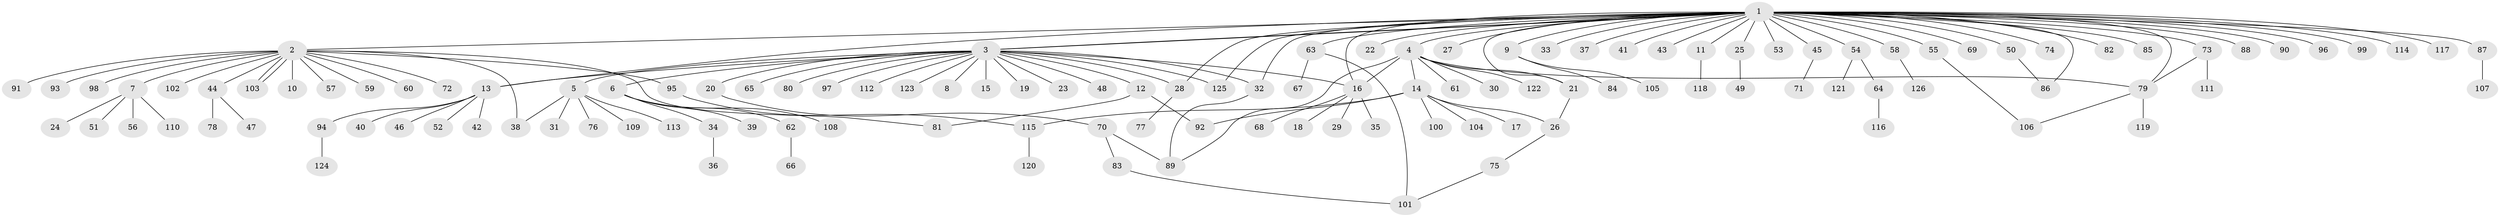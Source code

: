 // coarse degree distribution, {1: 0.88, 2: 0.04, 32: 0.02, 11: 0.02, 6: 0.02, 3: 0.02}
// Generated by graph-tools (version 1.1) at 2025/51/03/04/25 21:51:42]
// undirected, 126 vertices, 147 edges
graph export_dot {
graph [start="1"]
  node [color=gray90,style=filled];
  1;
  2;
  3;
  4;
  5;
  6;
  7;
  8;
  9;
  10;
  11;
  12;
  13;
  14;
  15;
  16;
  17;
  18;
  19;
  20;
  21;
  22;
  23;
  24;
  25;
  26;
  27;
  28;
  29;
  30;
  31;
  32;
  33;
  34;
  35;
  36;
  37;
  38;
  39;
  40;
  41;
  42;
  43;
  44;
  45;
  46;
  47;
  48;
  49;
  50;
  51;
  52;
  53;
  54;
  55;
  56;
  57;
  58;
  59;
  60;
  61;
  62;
  63;
  64;
  65;
  66;
  67;
  68;
  69;
  70;
  71;
  72;
  73;
  74;
  75;
  76;
  77;
  78;
  79;
  80;
  81;
  82;
  83;
  84;
  85;
  86;
  87;
  88;
  89;
  90;
  91;
  92;
  93;
  94;
  95;
  96;
  97;
  98;
  99;
  100;
  101;
  102;
  103;
  104;
  105;
  106;
  107;
  108;
  109;
  110;
  111;
  112;
  113;
  114;
  115;
  116;
  117;
  118;
  119;
  120;
  121;
  122;
  123;
  124;
  125;
  126;
  1 -- 2;
  1 -- 3;
  1 -- 3;
  1 -- 4;
  1 -- 9;
  1 -- 11;
  1 -- 13;
  1 -- 16;
  1 -- 21;
  1 -- 22;
  1 -- 25;
  1 -- 27;
  1 -- 28;
  1 -- 32;
  1 -- 33;
  1 -- 37;
  1 -- 41;
  1 -- 43;
  1 -- 45;
  1 -- 50;
  1 -- 53;
  1 -- 54;
  1 -- 55;
  1 -- 58;
  1 -- 63;
  1 -- 69;
  1 -- 73;
  1 -- 74;
  1 -- 79;
  1 -- 82;
  1 -- 85;
  1 -- 86;
  1 -- 87;
  1 -- 88;
  1 -- 90;
  1 -- 96;
  1 -- 99;
  1 -- 114;
  1 -- 117;
  1 -- 125;
  2 -- 7;
  2 -- 10;
  2 -- 38;
  2 -- 44;
  2 -- 57;
  2 -- 59;
  2 -- 60;
  2 -- 72;
  2 -- 81;
  2 -- 91;
  2 -- 93;
  2 -- 95;
  2 -- 98;
  2 -- 102;
  2 -- 103;
  2 -- 103;
  3 -- 5;
  3 -- 6;
  3 -- 8;
  3 -- 12;
  3 -- 13;
  3 -- 15;
  3 -- 16;
  3 -- 19;
  3 -- 20;
  3 -- 23;
  3 -- 28;
  3 -- 32;
  3 -- 48;
  3 -- 65;
  3 -- 80;
  3 -- 97;
  3 -- 112;
  3 -- 123;
  3 -- 125;
  4 -- 14;
  4 -- 16;
  4 -- 21;
  4 -- 30;
  4 -- 61;
  4 -- 79;
  4 -- 89;
  4 -- 122;
  5 -- 31;
  5 -- 38;
  5 -- 76;
  5 -- 109;
  5 -- 113;
  6 -- 34;
  6 -- 39;
  6 -- 62;
  6 -- 108;
  7 -- 24;
  7 -- 51;
  7 -- 56;
  7 -- 110;
  9 -- 84;
  9 -- 105;
  11 -- 118;
  12 -- 81;
  12 -- 92;
  13 -- 40;
  13 -- 42;
  13 -- 46;
  13 -- 52;
  13 -- 94;
  14 -- 17;
  14 -- 26;
  14 -- 92;
  14 -- 100;
  14 -- 104;
  14 -- 115;
  16 -- 18;
  16 -- 29;
  16 -- 35;
  16 -- 68;
  20 -- 70;
  21 -- 26;
  25 -- 49;
  26 -- 75;
  28 -- 77;
  32 -- 89;
  34 -- 36;
  44 -- 47;
  44 -- 78;
  45 -- 71;
  50 -- 86;
  54 -- 64;
  54 -- 121;
  55 -- 106;
  58 -- 126;
  62 -- 66;
  63 -- 67;
  63 -- 101;
  64 -- 116;
  70 -- 83;
  70 -- 89;
  73 -- 79;
  73 -- 111;
  75 -- 101;
  79 -- 106;
  79 -- 119;
  83 -- 101;
  87 -- 107;
  94 -- 124;
  95 -- 115;
  115 -- 120;
}
